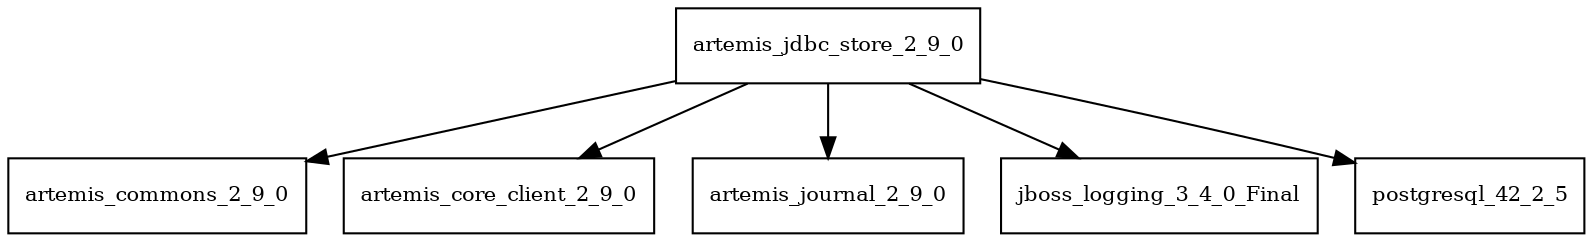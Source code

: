 digraph artemis_jdbc_store_2_9_0_dependencies {
  node [shape = box, fontsize=10.0];
  artemis_jdbc_store_2_9_0 -> artemis_commons_2_9_0;
  artemis_jdbc_store_2_9_0 -> artemis_core_client_2_9_0;
  artemis_jdbc_store_2_9_0 -> artemis_journal_2_9_0;
  artemis_jdbc_store_2_9_0 -> jboss_logging_3_4_0_Final;
  artemis_jdbc_store_2_9_0 -> postgresql_42_2_5;
}
